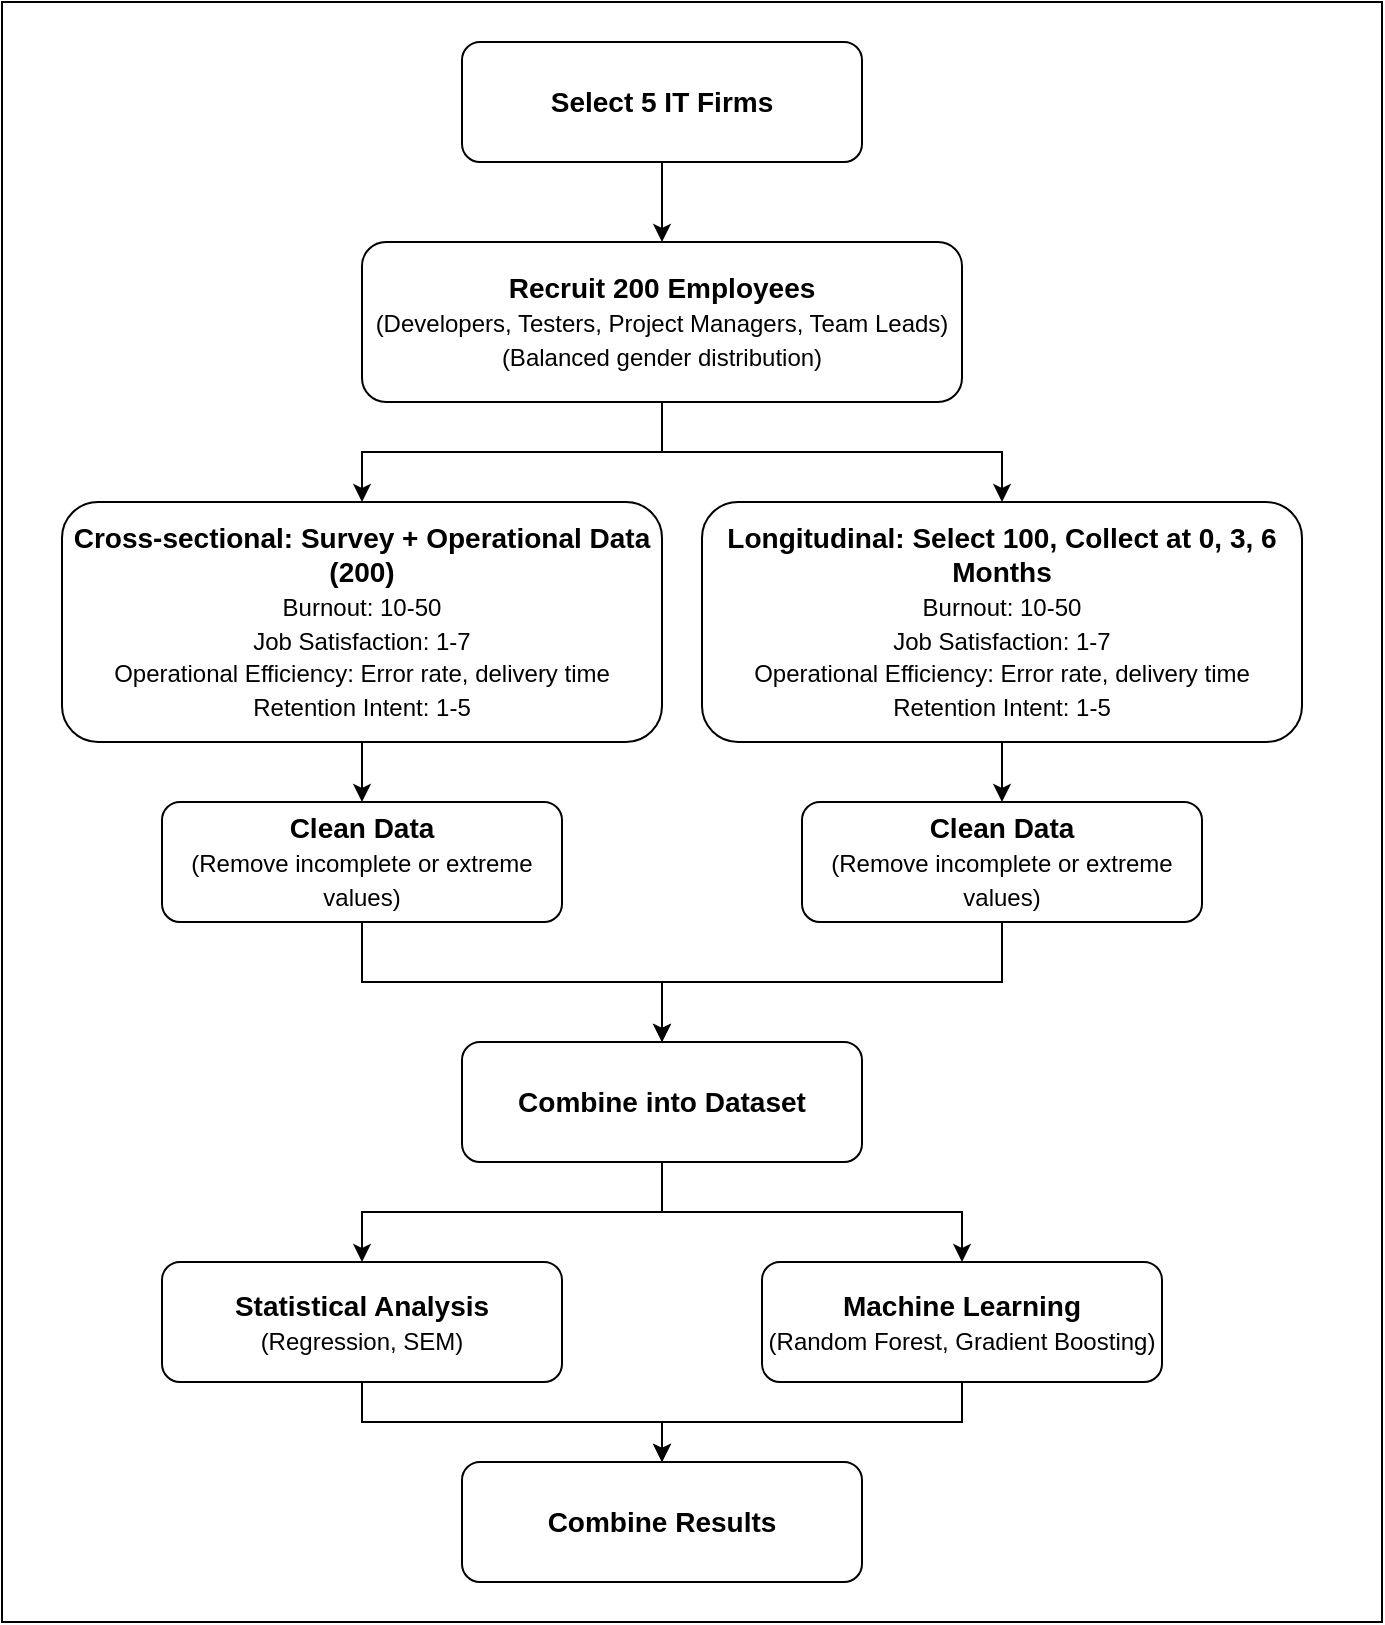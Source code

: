 <mxfile version="26.2.6">
  <diagram name="Methodology Flowchart" id="rhZHQnXAaECDivnwC1WS">
    <mxGraphModel dx="2213" dy="1191" grid="1" gridSize="10" guides="1" tooltips="1" connect="1" arrows="1" fold="1" page="1" pageScale="1" pageWidth="1169" pageHeight="827" math="0" shadow="0">
      <root>
        <mxCell id="0" />
        <mxCell id="1" parent="0" />
        <mxCell id="2LcSdn4sHCrI2FnrcDrc-1" value="" style="rounded=0;whiteSpace=wrap;html=1;" vertex="1" parent="1">
          <mxGeometry x="20" y="40" width="690" height="810" as="geometry" />
        </mxCell>
        <mxCell id="wWo257uREUizAbrho569-2" value="Select 5 IT Firms" style="rounded=1;whiteSpace=wrap;html=1;fillColor=#ffffff;strokeColor=#000000;fontStyle=1;fontSize=14;" parent="1" vertex="1">
          <mxGeometry x="250" y="60" width="200" height="60" as="geometry" />
        </mxCell>
        <mxCell id="wWo257uREUizAbrho569-3" value="Recruit 200 Employees&lt;br&gt;&lt;font style=&quot;font-size: 12px; font-weight: normal;&quot;&gt;(Developers, Testers, Project Managers, Team Leads)&lt;br&gt;(Balanced gender distribution)&lt;/font&gt;" style="rounded=1;whiteSpace=wrap;html=1;fillColor=#ffffff;strokeColor=#000000;fontStyle=1;fontSize=14;" parent="1" vertex="1">
          <mxGeometry x="200" y="160" width="300" height="80" as="geometry" />
        </mxCell>
        <mxCell id="wWo257uREUizAbrho569-4" value="Cross-sectional: Survey + Operational Data (200)&lt;br&gt;&lt;font style=&quot;font-size: 12px; font-weight: normal;&quot;&gt;Burnout: 10-50&lt;br&gt;Job Satisfaction: 1-7&lt;br&gt;Operational Efficiency: Error rate, delivery time&lt;br&gt;Retention Intent: 1-5&lt;/font&gt;" style="rounded=1;whiteSpace=wrap;html=1;fillColor=#ffffff;strokeColor=#000000;fontStyle=1;fontSize=14;" parent="1" vertex="1">
          <mxGeometry x="50" y="290" width="300" height="120" as="geometry" />
        </mxCell>
        <mxCell id="wWo257uREUizAbrho569-5" value="Longitudinal: Select 100, Collect at 0, 3, 6 Months&lt;br&gt;&lt;font style=&quot;font-size: 12px; font-weight: normal;&quot;&gt;Burnout: 10-50&lt;br&gt;Job Satisfaction: 1-7&lt;br&gt;Operational Efficiency: Error rate, delivery time&lt;br&gt;Retention Intent: 1-5&lt;/font&gt;" style="rounded=1;whiteSpace=wrap;html=1;fillColor=#ffffff;strokeColor=#000000;fontStyle=1;fontSize=14;" parent="1" vertex="1">
          <mxGeometry x="370" y="290" width="300" height="120" as="geometry" />
        </mxCell>
        <mxCell id="wWo257uREUizAbrho569-6" value="Clean Data&lt;br&gt;&lt;font style=&quot;font-size: 12px; font-weight: normal;&quot;&gt;(Remove incomplete or extreme values)&lt;/font&gt;" style="rounded=1;whiteSpace=wrap;html=1;fillColor=#ffffff;strokeColor=#000000;fontStyle=1;fontSize=14;" parent="1" vertex="1">
          <mxGeometry x="100" y="440" width="200" height="60" as="geometry" />
        </mxCell>
        <mxCell id="wWo257uREUizAbrho569-7" value="Clean Data&lt;br&gt;&lt;font style=&quot;font-size: 12px; font-weight: normal;&quot;&gt;(Remove incomplete or extreme values)&lt;/font&gt;" style="rounded=1;whiteSpace=wrap;html=1;fillColor=#ffffff;strokeColor=#000000;fontStyle=1;fontSize=14;" parent="1" vertex="1">
          <mxGeometry x="420" y="440" width="200" height="60" as="geometry" />
        </mxCell>
        <mxCell id="wWo257uREUizAbrho569-8" value="Combine into Dataset" style="rounded=1;whiteSpace=wrap;html=1;fillColor=#ffffff;strokeColor=#000000;fontStyle=1;fontSize=14;" parent="1" vertex="1">
          <mxGeometry x="250" y="560" width="200" height="60" as="geometry" />
        </mxCell>
        <mxCell id="wWo257uREUizAbrho569-9" value="Statistical Analysis&lt;br&gt;&lt;font style=&quot;font-size: 12px; font-weight: normal;&quot;&gt;(Regression, SEM)&lt;/font&gt;" style="rounded=1;whiteSpace=wrap;html=1;fillColor=#ffffff;strokeColor=#000000;fontStyle=1;fontSize=14;" parent="1" vertex="1">
          <mxGeometry x="100" y="670" width="200" height="60" as="geometry" />
        </mxCell>
        <mxCell id="wWo257uREUizAbrho569-10" value="Machine Learning&lt;br&gt;&lt;font style=&quot;font-size: 12px; font-weight: normal;&quot;&gt;(Random Forest, Gradient Boosting)&lt;/font&gt;" style="rounded=1;whiteSpace=wrap;html=1;fillColor=#ffffff;strokeColor=#000000;fontStyle=1;fontSize=14;" parent="1" vertex="1">
          <mxGeometry x="400" y="670" width="200" height="60" as="geometry" />
        </mxCell>
        <mxCell id="wWo257uREUizAbrho569-11" value="Combine Results" style="rounded=1;whiteSpace=wrap;html=1;fillColor=#ffffff;strokeColor=#000000;fontStyle=1;fontSize=14;" parent="1" vertex="1">
          <mxGeometry x="250" y="770" width="200" height="60" as="geometry" />
        </mxCell>
        <mxCell id="wWo257uREUizAbrho569-13" value="" style="endArrow=classic;html=1;rounded=0;exitX=0.5;exitY=1;exitDx=0;exitDy=0;entryX=0.5;entryY=0;entryDx=0;entryDy=0;" parent="1" source="wWo257uREUizAbrho569-2" target="wWo257uREUizAbrho569-3" edge="1">
          <mxGeometry width="50" height="50" relative="1" as="geometry">
            <mxPoint x="350" y="130" as="sourcePoint" />
            <mxPoint x="350" y="150" as="targetPoint" />
          </mxGeometry>
        </mxCell>
        <mxCell id="wWo257uREUizAbrho569-14" value="" style="endArrow=classic;html=1;rounded=0;exitX=0.5;exitY=1;exitDx=0;exitDy=0;entryX=0.5;entryY=0;entryDx=0;entryDy=0;edgeStyle=orthogonalEdgeStyle;" parent="1" source="wWo257uREUizAbrho569-3" target="wWo257uREUizAbrho569-4" edge="1">
          <mxGeometry width="50" height="50" relative="1" as="geometry">
            <mxPoint x="350" y="250" as="sourcePoint" />
            <mxPoint x="200" y="290" as="targetPoint" />
          </mxGeometry>
        </mxCell>
        <mxCell id="wWo257uREUizAbrho569-15" value="" style="endArrow=classic;html=1;rounded=0;exitX=0.5;exitY=1;exitDx=0;exitDy=0;entryX=0.5;entryY=0;entryDx=0;entryDy=0;edgeStyle=orthogonalEdgeStyle;" parent="1" source="wWo257uREUizAbrho569-3" target="wWo257uREUizAbrho569-5" edge="1">
          <mxGeometry width="50" height="50" relative="1" as="geometry">
            <mxPoint x="350" y="250" as="sourcePoint" />
            <mxPoint x="520" y="290" as="targetPoint" />
          </mxGeometry>
        </mxCell>
        <mxCell id="wWo257uREUizAbrho569-16" value="" style="endArrow=classic;html=1;rounded=0;exitX=0.5;exitY=1;exitDx=0;exitDy=0;entryX=0.5;entryY=0;entryDx=0;entryDy=0;" parent="1" source="wWo257uREUizAbrho569-4" target="wWo257uREUizAbrho569-6" edge="1">
          <mxGeometry width="50" height="50" relative="1" as="geometry">
            <mxPoint x="200" y="420" as="sourcePoint" />
            <mxPoint x="200" y="440" as="targetPoint" />
          </mxGeometry>
        </mxCell>
        <mxCell id="wWo257uREUizAbrho569-17" value="" style="endArrow=classic;html=1;rounded=0;exitX=0.5;exitY=1;exitDx=0;exitDy=0;entryX=0.5;entryY=0;entryDx=0;entryDy=0;" parent="1" source="wWo257uREUizAbrho569-5" target="wWo257uREUizAbrho569-7" edge="1">
          <mxGeometry width="50" height="50" relative="1" as="geometry">
            <mxPoint x="520" y="420" as="sourcePoint" />
            <mxPoint x="520" y="440" as="targetPoint" />
          </mxGeometry>
        </mxCell>
        <mxCell id="wWo257uREUizAbrho569-18" value="" style="endArrow=classic;html=1;rounded=0;exitX=0.5;exitY=1;exitDx=0;exitDy=0;entryX=0.5;entryY=0;entryDx=0;entryDy=0;edgeStyle=orthogonalEdgeStyle;" parent="1" source="wWo257uREUizAbrho569-6" target="wWo257uREUizAbrho569-8" edge="1">
          <mxGeometry width="50" height="50" relative="1" as="geometry">
            <mxPoint x="200" y="500" as="sourcePoint" />
            <mxPoint x="350" y="560" as="targetPoint" />
          </mxGeometry>
        </mxCell>
        <mxCell id="wWo257uREUizAbrho569-19" value="" style="endArrow=classic;html=1;rounded=0;exitX=0.5;exitY=1;exitDx=0;exitDy=0;entryX=0.5;entryY=0;entryDx=0;entryDy=0;edgeStyle=orthogonalEdgeStyle;" parent="1" source="wWo257uREUizAbrho569-7" target="wWo257uREUizAbrho569-8" edge="1">
          <mxGeometry width="50" height="50" relative="1" as="geometry">
            <mxPoint x="520" y="500" as="sourcePoint" />
            <mxPoint x="350" y="560" as="targetPoint" />
          </mxGeometry>
        </mxCell>
        <mxCell id="wWo257uREUizAbrho569-20" value="" style="endArrow=classic;html=1;rounded=0;exitX=0.5;exitY=1;exitDx=0;exitDy=0;entryX=0.5;entryY=0;entryDx=0;entryDy=0;edgeStyle=orthogonalEdgeStyle;" parent="1" source="wWo257uREUizAbrho569-8" target="wWo257uREUizAbrho569-9" edge="1">
          <mxGeometry width="50" height="50" relative="1" as="geometry">
            <mxPoint x="350" y="620" as="sourcePoint" />
            <mxPoint x="200" y="670" as="targetPoint" />
          </mxGeometry>
        </mxCell>
        <mxCell id="wWo257uREUizAbrho569-21" value="" style="endArrow=classic;html=1;rounded=0;exitX=0.5;exitY=1;exitDx=0;exitDy=0;entryX=0.5;entryY=0;entryDx=0;entryDy=0;edgeStyle=orthogonalEdgeStyle;" parent="1" source="wWo257uREUizAbrho569-8" target="wWo257uREUizAbrho569-10" edge="1">
          <mxGeometry width="50" height="50" relative="1" as="geometry">
            <mxPoint x="350" y="620" as="sourcePoint" />
            <mxPoint x="500" y="670" as="targetPoint" />
          </mxGeometry>
        </mxCell>
        <mxCell id="wWo257uREUizAbrho569-22" value="" style="endArrow=classic;html=1;rounded=0;exitX=0.5;exitY=1;exitDx=0;exitDy=0;entryX=0.5;entryY=0;entryDx=0;entryDy=0;edgeStyle=orthogonalEdgeStyle;" parent="1" source="wWo257uREUizAbrho569-9" target="wWo257uREUizAbrho569-11" edge="1">
          <mxGeometry width="50" height="50" relative="1" as="geometry">
            <mxPoint x="200" y="730" as="sourcePoint" />
            <mxPoint x="350" y="770" as="targetPoint" />
          </mxGeometry>
        </mxCell>
        <mxCell id="wWo257uREUizAbrho569-23" value="" style="endArrow=classic;html=1;rounded=0;exitX=0.5;exitY=1;exitDx=0;exitDy=0;entryX=0.5;entryY=0;entryDx=0;entryDy=0;edgeStyle=orthogonalEdgeStyle;" parent="1" source="wWo257uREUizAbrho569-10" target="wWo257uREUizAbrho569-11" edge="1">
          <mxGeometry width="50" height="50" relative="1" as="geometry">
            <mxPoint x="500" y="730" as="sourcePoint" />
            <mxPoint x="350" y="770" as="targetPoint" />
          </mxGeometry>
        </mxCell>
      </root>
    </mxGraphModel>
  </diagram>
</mxfile>

